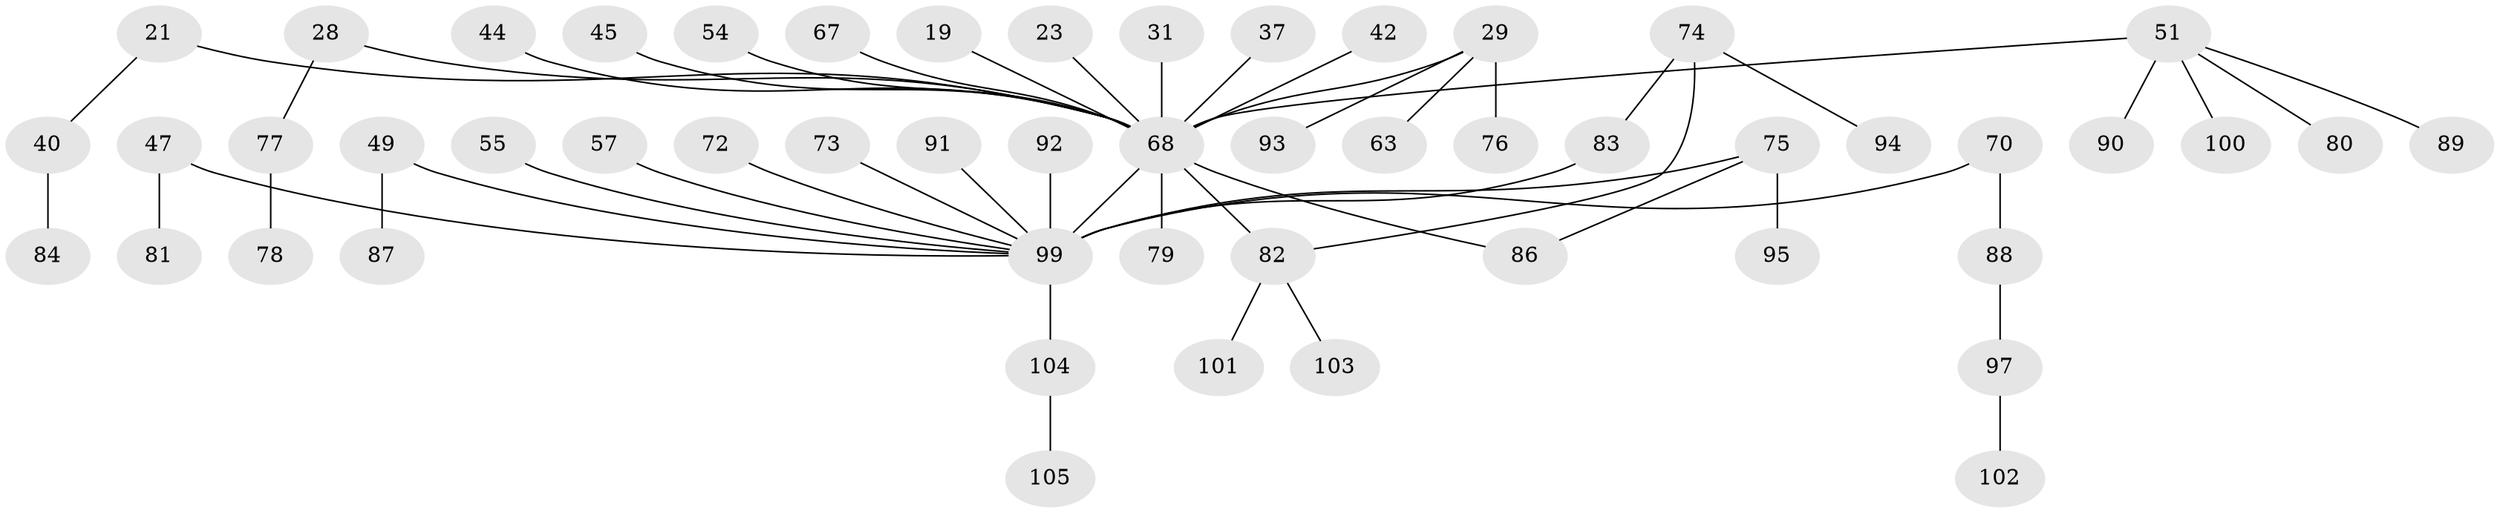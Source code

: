 // original degree distribution, {8: 0.02857142857142857, 5: 0.02857142857142857, 3: 0.21904761904761905, 6: 0.009523809523809525, 2: 0.26666666666666666, 1: 0.41904761904761906, 4: 0.02857142857142857}
// Generated by graph-tools (version 1.1) at 2025/41/03/09/25 04:41:36]
// undirected, 52 vertices, 53 edges
graph export_dot {
graph [start="1"]
  node [color=gray90,style=filled];
  19;
  21;
  23;
  28;
  29 [super="+25"];
  31;
  37;
  40;
  42;
  44;
  45;
  47;
  49 [super="+35"];
  51 [super="+48+43"];
  54;
  55;
  57;
  63;
  67;
  68 [super="+5+10+9+14+17+16+58"];
  70;
  72;
  73;
  74;
  75 [super="+65"];
  76;
  77;
  78;
  79;
  80;
  81;
  82 [super="+18"];
  83 [super="+61"];
  84;
  86 [super="+56+59"];
  87;
  88;
  89;
  90;
  91;
  92;
  93;
  94;
  95;
  97;
  99 [super="+62+39+60+66+71+98"];
  100;
  101;
  102;
  103;
  104;
  105;
  19 -- 68;
  21 -- 40;
  21 -- 68;
  23 -- 68;
  28 -- 77;
  28 -- 68;
  29 -- 63;
  29 -- 93;
  29 -- 76;
  29 -- 68;
  31 -- 68;
  37 -- 68;
  40 -- 84;
  42 -- 68;
  44 -- 68;
  45 -- 68;
  47 -- 81;
  47 -- 99;
  49 -- 87;
  49 -- 99;
  51 -- 68 [weight=2];
  51 -- 80;
  51 -- 100;
  51 -- 90;
  51 -- 89;
  54 -- 68;
  55 -- 99;
  57 -- 99;
  67 -- 68;
  68 -- 79;
  68 -- 82 [weight=2];
  68 -- 86;
  68 -- 99 [weight=6];
  70 -- 88;
  70 -- 99;
  72 -- 99;
  73 -- 99;
  74 -- 94;
  74 -- 82;
  74 -- 83;
  75 -- 86;
  75 -- 95;
  75 -- 99;
  77 -- 78;
  82 -- 101;
  82 -- 103;
  83 -- 99;
  88 -- 97;
  91 -- 99;
  92 -- 99;
  97 -- 102;
  99 -- 104;
  104 -- 105;
}
